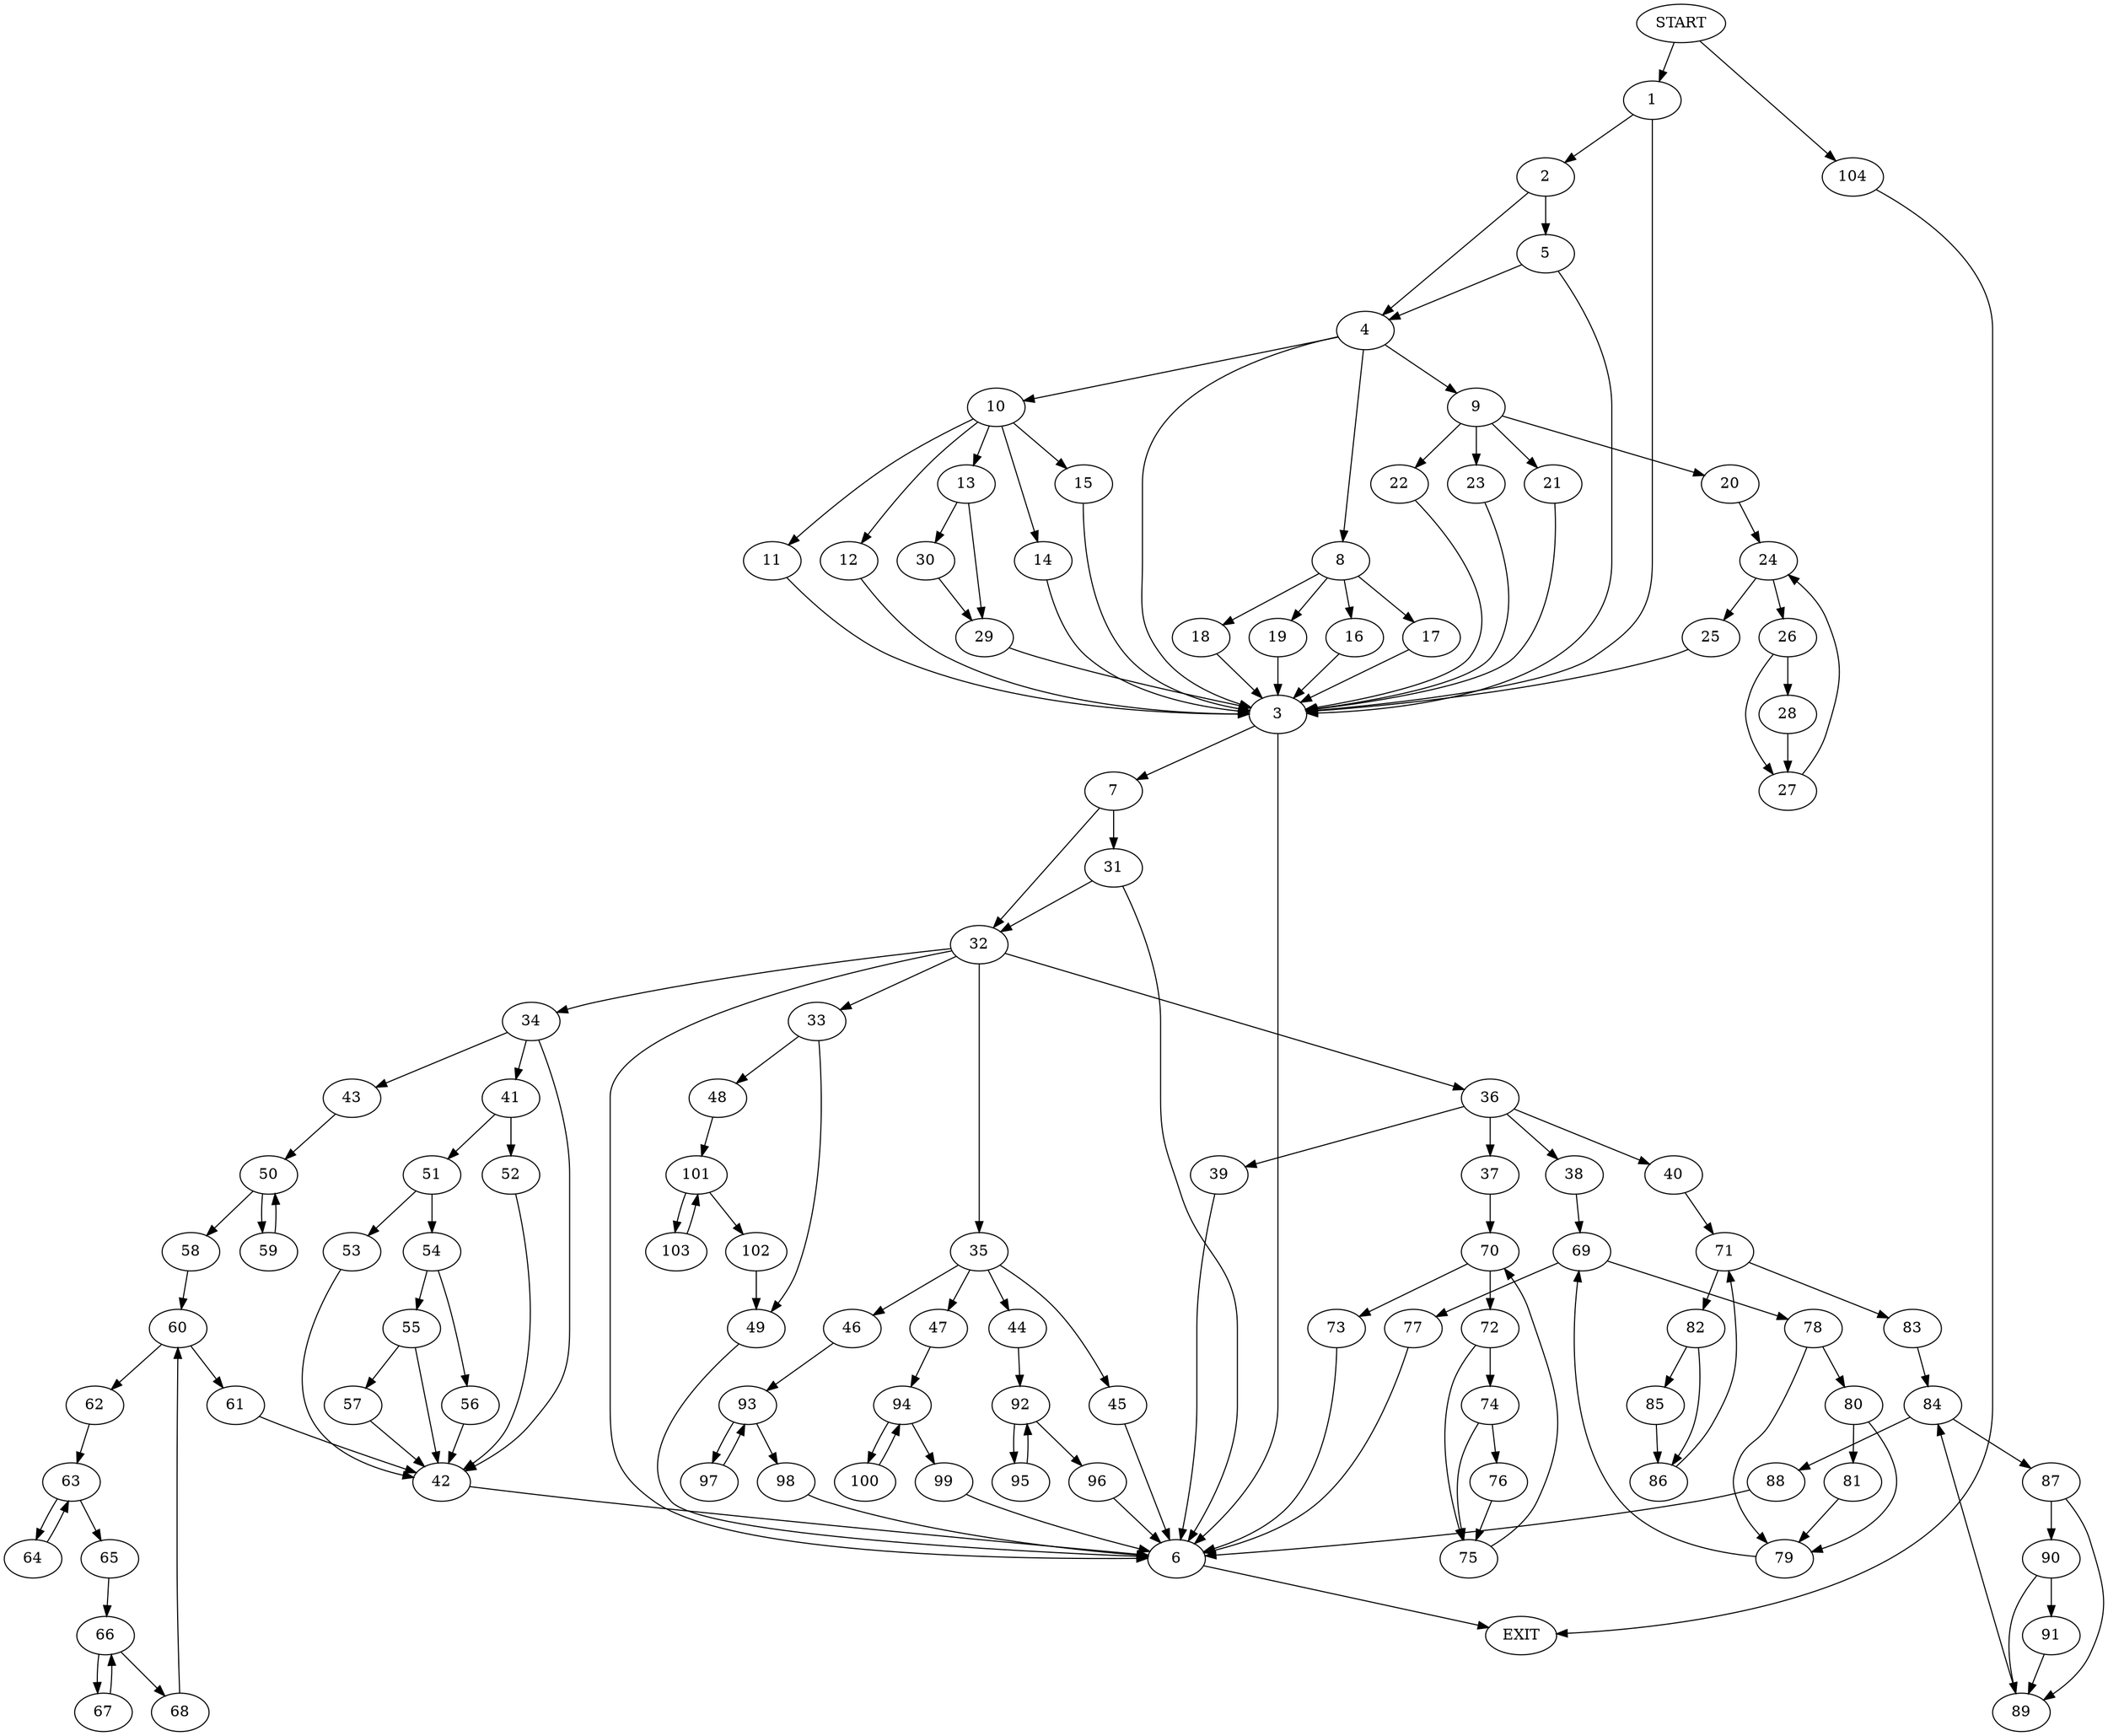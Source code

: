 digraph {
0 [label="START"]
105 [label="EXIT"]
0 -> 1
1 -> 2
1 -> 3
2 -> 4
2 -> 5
3 -> 6
3 -> 7
5 -> 4
5 -> 3
4 -> 8
4 -> 9
4 -> 10
4 -> 3
10 -> 11
10 -> 12
10 -> 13
10 -> 14
10 -> 15
8 -> 16
8 -> 17
8 -> 18
8 -> 19
9 -> 20
9 -> 21
9 -> 22
9 -> 23
21 -> 3
22 -> 3
23 -> 3
20 -> 24
24 -> 25
24 -> 26
25 -> 3
26 -> 27
26 -> 28
27 -> 24
28 -> 27
18 -> 3
19 -> 3
16 -> 3
17 -> 3
11 -> 3
15 -> 3
14 -> 3
13 -> 29
13 -> 30
12 -> 3
30 -> 29
29 -> 3
6 -> 105
7 -> 31
7 -> 32
32 -> 33
32 -> 34
32 -> 35
32 -> 36
32 -> 6
31 -> 32
31 -> 6
36 -> 37
36 -> 38
36 -> 39
36 -> 40
34 -> 41
34 -> 42
34 -> 43
35 -> 44
35 -> 45
35 -> 46
35 -> 47
33 -> 48
33 -> 49
42 -> 6
43 -> 50
41 -> 51
41 -> 52
52 -> 42
51 -> 53
51 -> 54
53 -> 42
54 -> 55
54 -> 56
55 -> 42
55 -> 57
56 -> 42
57 -> 42
50 -> 58
50 -> 59
59 -> 50
58 -> 60
60 -> 61
60 -> 62
61 -> 42
62 -> 63
63 -> 64
63 -> 65
65 -> 66
64 -> 63
66 -> 67
66 -> 68
67 -> 66
68 -> 60
39 -> 6
38 -> 69
37 -> 70
40 -> 71
70 -> 72
70 -> 73
73 -> 6
72 -> 74
72 -> 75
74 -> 75
74 -> 76
75 -> 70
76 -> 75
69 -> 77
69 -> 78
77 -> 6
78 -> 79
78 -> 80
79 -> 69
80 -> 79
80 -> 81
81 -> 79
71 -> 82
71 -> 83
83 -> 84
82 -> 85
82 -> 86
85 -> 86
86 -> 71
84 -> 87
84 -> 88
88 -> 6
87 -> 89
87 -> 90
90 -> 89
90 -> 91
89 -> 84
91 -> 89
45 -> 6
44 -> 92
46 -> 93
47 -> 94
92 -> 95
92 -> 96
95 -> 92
96 -> 6
93 -> 97
93 -> 98
98 -> 6
97 -> 93
94 -> 99
94 -> 100
99 -> 6
100 -> 94
49 -> 6
48 -> 101
101 -> 102
101 -> 103
103 -> 101
102 -> 49
0 -> 104
104 -> 105
}
